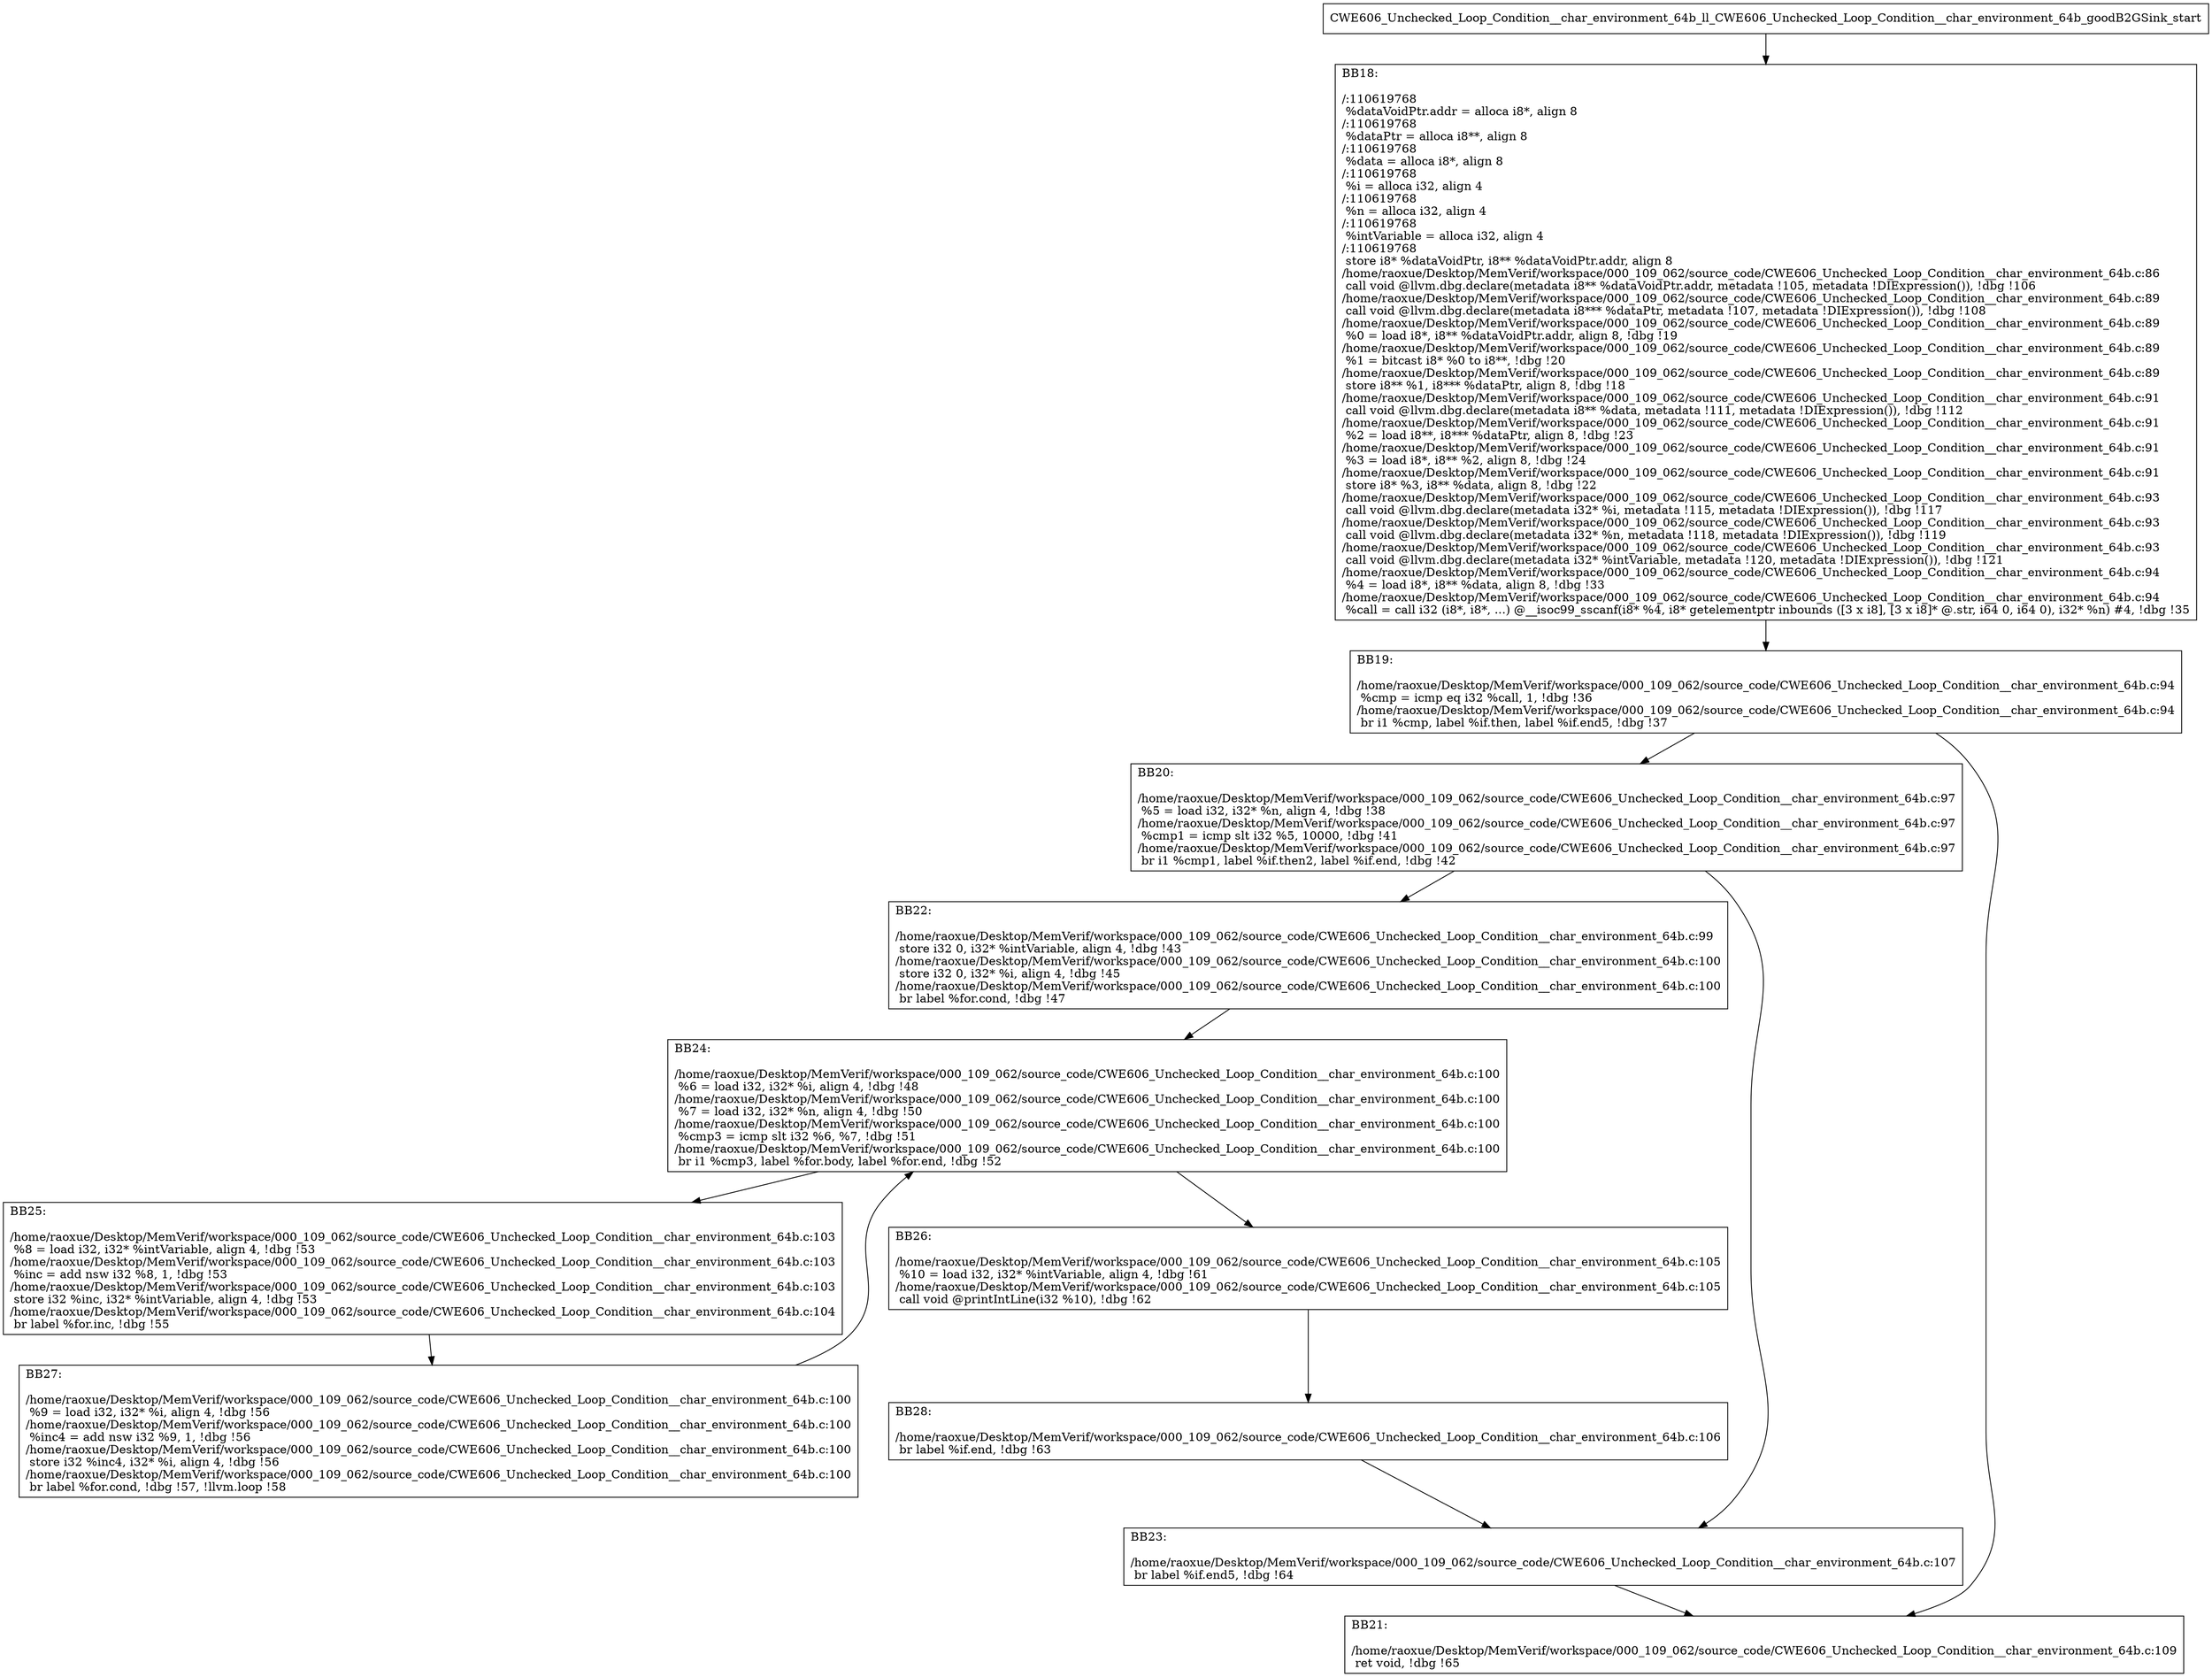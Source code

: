 digraph "CFG for'CWE606_Unchecked_Loop_Condition__char_environment_64b_ll_CWE606_Unchecked_Loop_Condition__char_environment_64b_goodB2GSink' function" {
	BBCWE606_Unchecked_Loop_Condition__char_environment_64b_ll_CWE606_Unchecked_Loop_Condition__char_environment_64b_goodB2GSink_start[shape=record,label="{CWE606_Unchecked_Loop_Condition__char_environment_64b_ll_CWE606_Unchecked_Loop_Condition__char_environment_64b_goodB2GSink_start}"];
	BBCWE606_Unchecked_Loop_Condition__char_environment_64b_ll_CWE606_Unchecked_Loop_Condition__char_environment_64b_goodB2GSink_start-> CWE606_Unchecked_Loop_Condition__char_environment_64b_ll_CWE606_Unchecked_Loop_Condition__char_environment_64b_goodB2GSinkBB18;
	CWE606_Unchecked_Loop_Condition__char_environment_64b_ll_CWE606_Unchecked_Loop_Condition__char_environment_64b_goodB2GSinkBB18 [shape=record, label="{BB18:\l\l/:110619768\l
  %dataVoidPtr.addr = alloca i8*, align 8\l
/:110619768\l
  %dataPtr = alloca i8**, align 8\l
/:110619768\l
  %data = alloca i8*, align 8\l
/:110619768\l
  %i = alloca i32, align 4\l
/:110619768\l
  %n = alloca i32, align 4\l
/:110619768\l
  %intVariable = alloca i32, align 4\l
/:110619768\l
  store i8* %dataVoidPtr, i8** %dataVoidPtr.addr, align 8\l
/home/raoxue/Desktop/MemVerif/workspace/000_109_062/source_code/CWE606_Unchecked_Loop_Condition__char_environment_64b.c:86\l
  call void @llvm.dbg.declare(metadata i8** %dataVoidPtr.addr, metadata !105, metadata !DIExpression()), !dbg !106\l
/home/raoxue/Desktop/MemVerif/workspace/000_109_062/source_code/CWE606_Unchecked_Loop_Condition__char_environment_64b.c:89\l
  call void @llvm.dbg.declare(metadata i8*** %dataPtr, metadata !107, metadata !DIExpression()), !dbg !108\l
/home/raoxue/Desktop/MemVerif/workspace/000_109_062/source_code/CWE606_Unchecked_Loop_Condition__char_environment_64b.c:89\l
  %0 = load i8*, i8** %dataVoidPtr.addr, align 8, !dbg !19\l
/home/raoxue/Desktop/MemVerif/workspace/000_109_062/source_code/CWE606_Unchecked_Loop_Condition__char_environment_64b.c:89\l
  %1 = bitcast i8* %0 to i8**, !dbg !20\l
/home/raoxue/Desktop/MemVerif/workspace/000_109_062/source_code/CWE606_Unchecked_Loop_Condition__char_environment_64b.c:89\l
  store i8** %1, i8*** %dataPtr, align 8, !dbg !18\l
/home/raoxue/Desktop/MemVerif/workspace/000_109_062/source_code/CWE606_Unchecked_Loop_Condition__char_environment_64b.c:91\l
  call void @llvm.dbg.declare(metadata i8** %data, metadata !111, metadata !DIExpression()), !dbg !112\l
/home/raoxue/Desktop/MemVerif/workspace/000_109_062/source_code/CWE606_Unchecked_Loop_Condition__char_environment_64b.c:91\l
  %2 = load i8**, i8*** %dataPtr, align 8, !dbg !23\l
/home/raoxue/Desktop/MemVerif/workspace/000_109_062/source_code/CWE606_Unchecked_Loop_Condition__char_environment_64b.c:91\l
  %3 = load i8*, i8** %2, align 8, !dbg !24\l
/home/raoxue/Desktop/MemVerif/workspace/000_109_062/source_code/CWE606_Unchecked_Loop_Condition__char_environment_64b.c:91\l
  store i8* %3, i8** %data, align 8, !dbg !22\l
/home/raoxue/Desktop/MemVerif/workspace/000_109_062/source_code/CWE606_Unchecked_Loop_Condition__char_environment_64b.c:93\l
  call void @llvm.dbg.declare(metadata i32* %i, metadata !115, metadata !DIExpression()), !dbg !117\l
/home/raoxue/Desktop/MemVerif/workspace/000_109_062/source_code/CWE606_Unchecked_Loop_Condition__char_environment_64b.c:93\l
  call void @llvm.dbg.declare(metadata i32* %n, metadata !118, metadata !DIExpression()), !dbg !119\l
/home/raoxue/Desktop/MemVerif/workspace/000_109_062/source_code/CWE606_Unchecked_Loop_Condition__char_environment_64b.c:93\l
  call void @llvm.dbg.declare(metadata i32* %intVariable, metadata !120, metadata !DIExpression()), !dbg !121\l
/home/raoxue/Desktop/MemVerif/workspace/000_109_062/source_code/CWE606_Unchecked_Loop_Condition__char_environment_64b.c:94\l
  %4 = load i8*, i8** %data, align 8, !dbg !33\l
/home/raoxue/Desktop/MemVerif/workspace/000_109_062/source_code/CWE606_Unchecked_Loop_Condition__char_environment_64b.c:94\l
  %call = call i32 (i8*, i8*, ...) @__isoc99_sscanf(i8* %4, i8* getelementptr inbounds ([3 x i8], [3 x i8]* @.str, i64 0, i64 0), i32* %n) #4, !dbg !35\l
}"];
	CWE606_Unchecked_Loop_Condition__char_environment_64b_ll_CWE606_Unchecked_Loop_Condition__char_environment_64b_goodB2GSinkBB18-> CWE606_Unchecked_Loop_Condition__char_environment_64b_ll_CWE606_Unchecked_Loop_Condition__char_environment_64b_goodB2GSinkBB19;
	CWE606_Unchecked_Loop_Condition__char_environment_64b_ll_CWE606_Unchecked_Loop_Condition__char_environment_64b_goodB2GSinkBB19 [shape=record, label="{BB19:\l\l/home/raoxue/Desktop/MemVerif/workspace/000_109_062/source_code/CWE606_Unchecked_Loop_Condition__char_environment_64b.c:94\l
  %cmp = icmp eq i32 %call, 1, !dbg !36\l
/home/raoxue/Desktop/MemVerif/workspace/000_109_062/source_code/CWE606_Unchecked_Loop_Condition__char_environment_64b.c:94\l
  br i1 %cmp, label %if.then, label %if.end5, !dbg !37\l
}"];
	CWE606_Unchecked_Loop_Condition__char_environment_64b_ll_CWE606_Unchecked_Loop_Condition__char_environment_64b_goodB2GSinkBB19-> CWE606_Unchecked_Loop_Condition__char_environment_64b_ll_CWE606_Unchecked_Loop_Condition__char_environment_64b_goodB2GSinkBB20;
	CWE606_Unchecked_Loop_Condition__char_environment_64b_ll_CWE606_Unchecked_Loop_Condition__char_environment_64b_goodB2GSinkBB19-> CWE606_Unchecked_Loop_Condition__char_environment_64b_ll_CWE606_Unchecked_Loop_Condition__char_environment_64b_goodB2GSinkBB21;
	CWE606_Unchecked_Loop_Condition__char_environment_64b_ll_CWE606_Unchecked_Loop_Condition__char_environment_64b_goodB2GSinkBB20 [shape=record, label="{BB20:\l\l/home/raoxue/Desktop/MemVerif/workspace/000_109_062/source_code/CWE606_Unchecked_Loop_Condition__char_environment_64b.c:97\l
  %5 = load i32, i32* %n, align 4, !dbg !38\l
/home/raoxue/Desktop/MemVerif/workspace/000_109_062/source_code/CWE606_Unchecked_Loop_Condition__char_environment_64b.c:97\l
  %cmp1 = icmp slt i32 %5, 10000, !dbg !41\l
/home/raoxue/Desktop/MemVerif/workspace/000_109_062/source_code/CWE606_Unchecked_Loop_Condition__char_environment_64b.c:97\l
  br i1 %cmp1, label %if.then2, label %if.end, !dbg !42\l
}"];
	CWE606_Unchecked_Loop_Condition__char_environment_64b_ll_CWE606_Unchecked_Loop_Condition__char_environment_64b_goodB2GSinkBB20-> CWE606_Unchecked_Loop_Condition__char_environment_64b_ll_CWE606_Unchecked_Loop_Condition__char_environment_64b_goodB2GSinkBB22;
	CWE606_Unchecked_Loop_Condition__char_environment_64b_ll_CWE606_Unchecked_Loop_Condition__char_environment_64b_goodB2GSinkBB20-> CWE606_Unchecked_Loop_Condition__char_environment_64b_ll_CWE606_Unchecked_Loop_Condition__char_environment_64b_goodB2GSinkBB23;
	CWE606_Unchecked_Loop_Condition__char_environment_64b_ll_CWE606_Unchecked_Loop_Condition__char_environment_64b_goodB2GSinkBB22 [shape=record, label="{BB22:\l\l/home/raoxue/Desktop/MemVerif/workspace/000_109_062/source_code/CWE606_Unchecked_Loop_Condition__char_environment_64b.c:99\l
  store i32 0, i32* %intVariable, align 4, !dbg !43\l
/home/raoxue/Desktop/MemVerif/workspace/000_109_062/source_code/CWE606_Unchecked_Loop_Condition__char_environment_64b.c:100\l
  store i32 0, i32* %i, align 4, !dbg !45\l
/home/raoxue/Desktop/MemVerif/workspace/000_109_062/source_code/CWE606_Unchecked_Loop_Condition__char_environment_64b.c:100\l
  br label %for.cond, !dbg !47\l
}"];
	CWE606_Unchecked_Loop_Condition__char_environment_64b_ll_CWE606_Unchecked_Loop_Condition__char_environment_64b_goodB2GSinkBB22-> CWE606_Unchecked_Loop_Condition__char_environment_64b_ll_CWE606_Unchecked_Loop_Condition__char_environment_64b_goodB2GSinkBB24;
	CWE606_Unchecked_Loop_Condition__char_environment_64b_ll_CWE606_Unchecked_Loop_Condition__char_environment_64b_goodB2GSinkBB24 [shape=record, label="{BB24:\l\l/home/raoxue/Desktop/MemVerif/workspace/000_109_062/source_code/CWE606_Unchecked_Loop_Condition__char_environment_64b.c:100\l
  %6 = load i32, i32* %i, align 4, !dbg !48\l
/home/raoxue/Desktop/MemVerif/workspace/000_109_062/source_code/CWE606_Unchecked_Loop_Condition__char_environment_64b.c:100\l
  %7 = load i32, i32* %n, align 4, !dbg !50\l
/home/raoxue/Desktop/MemVerif/workspace/000_109_062/source_code/CWE606_Unchecked_Loop_Condition__char_environment_64b.c:100\l
  %cmp3 = icmp slt i32 %6, %7, !dbg !51\l
/home/raoxue/Desktop/MemVerif/workspace/000_109_062/source_code/CWE606_Unchecked_Loop_Condition__char_environment_64b.c:100\l
  br i1 %cmp3, label %for.body, label %for.end, !dbg !52\l
}"];
	CWE606_Unchecked_Loop_Condition__char_environment_64b_ll_CWE606_Unchecked_Loop_Condition__char_environment_64b_goodB2GSinkBB24-> CWE606_Unchecked_Loop_Condition__char_environment_64b_ll_CWE606_Unchecked_Loop_Condition__char_environment_64b_goodB2GSinkBB25;
	CWE606_Unchecked_Loop_Condition__char_environment_64b_ll_CWE606_Unchecked_Loop_Condition__char_environment_64b_goodB2GSinkBB24-> CWE606_Unchecked_Loop_Condition__char_environment_64b_ll_CWE606_Unchecked_Loop_Condition__char_environment_64b_goodB2GSinkBB26;
	CWE606_Unchecked_Loop_Condition__char_environment_64b_ll_CWE606_Unchecked_Loop_Condition__char_environment_64b_goodB2GSinkBB25 [shape=record, label="{BB25:\l\l/home/raoxue/Desktop/MemVerif/workspace/000_109_062/source_code/CWE606_Unchecked_Loop_Condition__char_environment_64b.c:103\l
  %8 = load i32, i32* %intVariable, align 4, !dbg !53\l
/home/raoxue/Desktop/MemVerif/workspace/000_109_062/source_code/CWE606_Unchecked_Loop_Condition__char_environment_64b.c:103\l
  %inc = add nsw i32 %8, 1, !dbg !53\l
/home/raoxue/Desktop/MemVerif/workspace/000_109_062/source_code/CWE606_Unchecked_Loop_Condition__char_environment_64b.c:103\l
  store i32 %inc, i32* %intVariable, align 4, !dbg !53\l
/home/raoxue/Desktop/MemVerif/workspace/000_109_062/source_code/CWE606_Unchecked_Loop_Condition__char_environment_64b.c:104\l
  br label %for.inc, !dbg !55\l
}"];
	CWE606_Unchecked_Loop_Condition__char_environment_64b_ll_CWE606_Unchecked_Loop_Condition__char_environment_64b_goodB2GSinkBB25-> CWE606_Unchecked_Loop_Condition__char_environment_64b_ll_CWE606_Unchecked_Loop_Condition__char_environment_64b_goodB2GSinkBB27;
	CWE606_Unchecked_Loop_Condition__char_environment_64b_ll_CWE606_Unchecked_Loop_Condition__char_environment_64b_goodB2GSinkBB27 [shape=record, label="{BB27:\l\l/home/raoxue/Desktop/MemVerif/workspace/000_109_062/source_code/CWE606_Unchecked_Loop_Condition__char_environment_64b.c:100\l
  %9 = load i32, i32* %i, align 4, !dbg !56\l
/home/raoxue/Desktop/MemVerif/workspace/000_109_062/source_code/CWE606_Unchecked_Loop_Condition__char_environment_64b.c:100\l
  %inc4 = add nsw i32 %9, 1, !dbg !56\l
/home/raoxue/Desktop/MemVerif/workspace/000_109_062/source_code/CWE606_Unchecked_Loop_Condition__char_environment_64b.c:100\l
  store i32 %inc4, i32* %i, align 4, !dbg !56\l
/home/raoxue/Desktop/MemVerif/workspace/000_109_062/source_code/CWE606_Unchecked_Loop_Condition__char_environment_64b.c:100\l
  br label %for.cond, !dbg !57, !llvm.loop !58\l
}"];
	CWE606_Unchecked_Loop_Condition__char_environment_64b_ll_CWE606_Unchecked_Loop_Condition__char_environment_64b_goodB2GSinkBB27-> CWE606_Unchecked_Loop_Condition__char_environment_64b_ll_CWE606_Unchecked_Loop_Condition__char_environment_64b_goodB2GSinkBB24;
	CWE606_Unchecked_Loop_Condition__char_environment_64b_ll_CWE606_Unchecked_Loop_Condition__char_environment_64b_goodB2GSinkBB26 [shape=record, label="{BB26:\l\l/home/raoxue/Desktop/MemVerif/workspace/000_109_062/source_code/CWE606_Unchecked_Loop_Condition__char_environment_64b.c:105\l
  %10 = load i32, i32* %intVariable, align 4, !dbg !61\l
/home/raoxue/Desktop/MemVerif/workspace/000_109_062/source_code/CWE606_Unchecked_Loop_Condition__char_environment_64b.c:105\l
  call void @printIntLine(i32 %10), !dbg !62\l
}"];
	CWE606_Unchecked_Loop_Condition__char_environment_64b_ll_CWE606_Unchecked_Loop_Condition__char_environment_64b_goodB2GSinkBB26-> CWE606_Unchecked_Loop_Condition__char_environment_64b_ll_CWE606_Unchecked_Loop_Condition__char_environment_64b_goodB2GSinkBB28;
	CWE606_Unchecked_Loop_Condition__char_environment_64b_ll_CWE606_Unchecked_Loop_Condition__char_environment_64b_goodB2GSinkBB28 [shape=record, label="{BB28:\l\l/home/raoxue/Desktop/MemVerif/workspace/000_109_062/source_code/CWE606_Unchecked_Loop_Condition__char_environment_64b.c:106\l
  br label %if.end, !dbg !63\l
}"];
	CWE606_Unchecked_Loop_Condition__char_environment_64b_ll_CWE606_Unchecked_Loop_Condition__char_environment_64b_goodB2GSinkBB28-> CWE606_Unchecked_Loop_Condition__char_environment_64b_ll_CWE606_Unchecked_Loop_Condition__char_environment_64b_goodB2GSinkBB23;
	CWE606_Unchecked_Loop_Condition__char_environment_64b_ll_CWE606_Unchecked_Loop_Condition__char_environment_64b_goodB2GSinkBB23 [shape=record, label="{BB23:\l\l/home/raoxue/Desktop/MemVerif/workspace/000_109_062/source_code/CWE606_Unchecked_Loop_Condition__char_environment_64b.c:107\l
  br label %if.end5, !dbg !64\l
}"];
	CWE606_Unchecked_Loop_Condition__char_environment_64b_ll_CWE606_Unchecked_Loop_Condition__char_environment_64b_goodB2GSinkBB23-> CWE606_Unchecked_Loop_Condition__char_environment_64b_ll_CWE606_Unchecked_Loop_Condition__char_environment_64b_goodB2GSinkBB21;
	CWE606_Unchecked_Loop_Condition__char_environment_64b_ll_CWE606_Unchecked_Loop_Condition__char_environment_64b_goodB2GSinkBB21 [shape=record, label="{BB21:\l\l/home/raoxue/Desktop/MemVerif/workspace/000_109_062/source_code/CWE606_Unchecked_Loop_Condition__char_environment_64b.c:109\l
  ret void, !dbg !65\l
}"];
}

